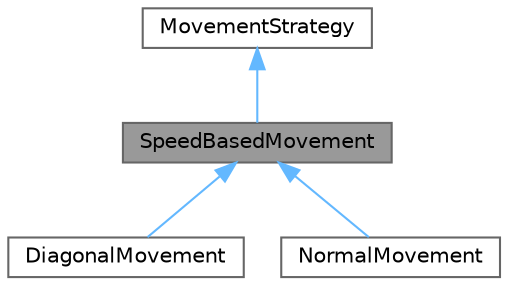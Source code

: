 digraph "SpeedBasedMovement"
{
 // LATEX_PDF_SIZE
  bgcolor="transparent";
  edge [fontname=Helvetica,fontsize=10,labelfontname=Helvetica,labelfontsize=10];
  node [fontname=Helvetica,fontsize=10,shape=box,height=0.2,width=0.4];
  Node1 [id="Node000001",label="SpeedBasedMovement",height=0.2,width=0.4,color="gray40", fillcolor="grey60", style="filled", fontcolor="black",tooltip="Base class for strategies that share a speedMultiplier."];
  Node2 -> Node1 [id="edge1_Node000001_Node000002",dir="back",color="steelblue1",style="solid",tooltip=" "];
  Node2 [id="Node000002",label="MovementStrategy",height=0.2,width=0.4,color="gray40", fillcolor="white", style="filled",URL="$d3/d4d/class_movement_strategy.html",tooltip="Abstract interface for animal movement behavior."];
  Node1 -> Node3 [id="edge2_Node000001_Node000003",dir="back",color="steelblue1",style="solid",tooltip=" "];
  Node3 [id="Node000003",label="DiagonalMovement",height=0.2,width=0.4,color="gray40", fillcolor="white", style="filled",URL="$dd/dcd/class_diagonal_movement.html",tooltip="Allows diagonal moves at constant cost."];
  Node1 -> Node4 [id="edge3_Node000001_Node000004",dir="back",color="steelblue1",style="solid",tooltip=" "];
  Node4 [id="Node000004",label="NormalMovement",height=0.2,width=0.4,color="gray40", fillcolor="white", style="filled",URL="$d7/d52/class_normal_movement.html",tooltip="Simple axis-aligned movement."];
}
